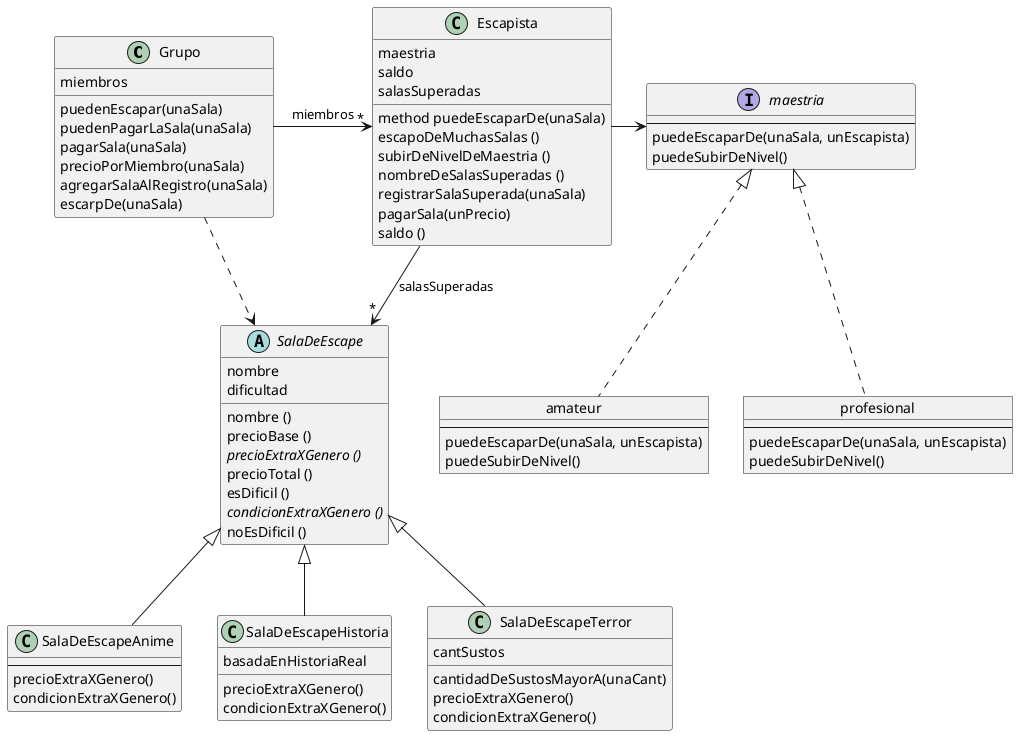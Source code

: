 @startuml

class Grupo {
    miembros

    puedenEscapar(unaSala)
    puedenPagarLaSala(unaSala)
    pagarSala(unaSala)
    precioPorMiembro(unaSala)
    agregarSalaAlRegistro(unaSala)
    escarpDe(unaSala)
}

interface maestria {
    --
    puedeEscaparDe(unaSala, unEscapista)
    puedeSubirDeNivel()
}

class Escapista {
    maestria
    saldo
    salasSuperadas

    method puedeEscaparDe(unaSala)
    escapoDeMuchasSalas ()
    subirDeNivelDeMaestria ()
    nombreDeSalasSuperadas ()
    registrarSalaSuperada(unaSala)
    pagarSala(unPrecio)
    saldo ()
}

object amateur {
    --
    puedeEscaparDe(unaSala, unEscapista)
    puedeSubirDeNivel()
}

object profesional {
    --
    puedeEscaparDe(unaSala, unEscapista)
    puedeSubirDeNivel()
}

abstract class SalaDeEscape {
    nombre
    dificultad

    nombre ()
    precioBase ()
    {abstract} precioExtraXGenero ()
    precioTotal ()
    esDificil ()
    {abstract} condicionExtraXGenero ()
    noEsDificil ()
}

class SalaDeEscapeAnime extends SalaDeEscape {
    --
    precioExtraXGenero()
    condicionExtraXGenero()
}

class SalaDeEscapeHistoria extends SalaDeEscape {
    basadaEnHistoriaReal

    precioExtraXGenero()
    condicionExtraXGenero()
}

class SalaDeEscapeTerror extends SalaDeEscape {
    cantSustos

    cantidadDeSustosMayorA(unaCant)
    precioExtraXGenero()
    condicionExtraXGenero()
}

amateur .u.|> maestria
profesional .u.|> maestria
Escapista -> maestria
Grupo -> "*" Escapista : miembros
Grupo ..> SalaDeEscape
Escapista -> "*" SalaDeEscape : salasSuperadas
